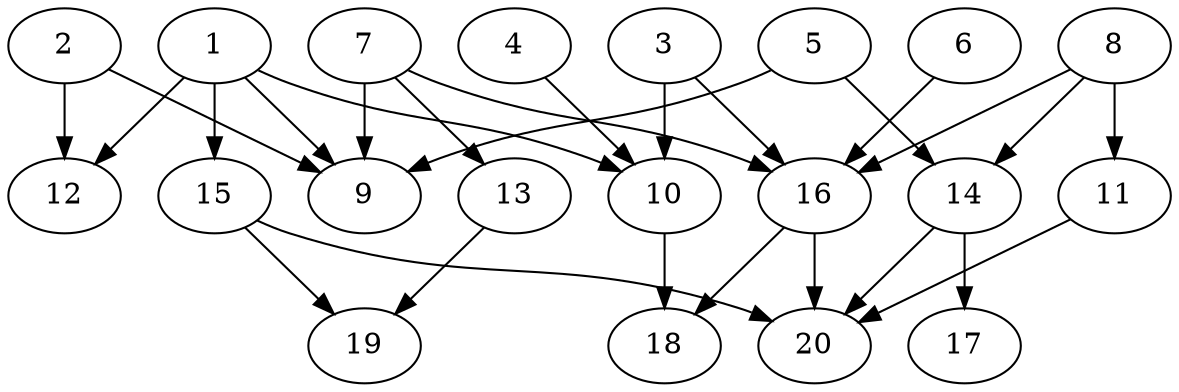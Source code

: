 // DAG automatically generated by daggen at Thu Oct  3 13:58:43 2019
// ./daggen --dot -n 20 --ccr 0.5 --fat 0.7 --regular 0.9 --density 0.5 --mindata 5242880 --maxdata 52428800 
digraph G {
  1 [size="31393792", alpha="0.08", expect_size="15696896"] 
  1 -> 9 [size ="15696896"]
  1 -> 10 [size ="15696896"]
  1 -> 12 [size ="15696896"]
  1 -> 15 [size ="15696896"]
  2 [size="98498560", alpha="0.15", expect_size="49249280"] 
  2 -> 9 [size ="49249280"]
  2 -> 12 [size ="49249280"]
  3 [size="93165568", alpha="0.10", expect_size="46582784"] 
  3 -> 10 [size ="46582784"]
  3 -> 16 [size ="46582784"]
  4 [size="37007360", alpha="0.08", expect_size="18503680"] 
  4 -> 10 [size ="18503680"]
  5 [size="72179712", alpha="0.16", expect_size="36089856"] 
  5 -> 9 [size ="36089856"]
  5 -> 14 [size ="36089856"]
  6 [size="58021888", alpha="0.04", expect_size="29010944"] 
  6 -> 16 [size ="29010944"]
  7 [size="35614720", alpha="0.05", expect_size="17807360"] 
  7 -> 9 [size ="17807360"]
  7 -> 13 [size ="17807360"]
  7 -> 16 [size ="17807360"]
  8 [size="89974784", alpha="0.05", expect_size="44987392"] 
  8 -> 11 [size ="44987392"]
  8 -> 14 [size ="44987392"]
  8 -> 16 [size ="44987392"]
  9 [size="14319616", alpha="0.13", expect_size="7159808"] 
  10 [size="35160064", alpha="0.05", expect_size="17580032"] 
  10 -> 18 [size ="17580032"]
  11 [size="61284352", alpha="0.17", expect_size="30642176"] 
  11 -> 20 [size ="30642176"]
  12 [size="96966656", alpha="0.03", expect_size="48483328"] 
  13 [size="72839168", alpha="0.01", expect_size="36419584"] 
  13 -> 19 [size ="36419584"]
  14 [size="25382912", alpha="0.05", expect_size="12691456"] 
  14 -> 17 [size ="12691456"]
  14 -> 20 [size ="12691456"]
  15 [size="63762432", alpha="0.03", expect_size="31881216"] 
  15 -> 19 [size ="31881216"]
  15 -> 20 [size ="31881216"]
  16 [size="44529664", alpha="0.00", expect_size="22264832"] 
  16 -> 18 [size ="22264832"]
  16 -> 20 [size ="22264832"]
  17 [size="64405504", alpha="0.09", expect_size="32202752"] 
  18 [size="89571328", alpha="0.04", expect_size="44785664"] 
  19 [size="18454528", alpha="0.03", expect_size="9227264"] 
  20 [size="78301184", alpha="0.14", expect_size="39150592"] 
}
